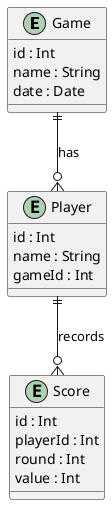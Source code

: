 
@startuml
entity "Game" {
  id : Int
  name : String
  date : Date
}

entity "Player" {
  id : Int
  name : String
  gameId : Int
}

entity "Score" {
  id : Int
  playerId : Int
  round : Int
  value : Int
}

Game ||--o{ Player : "has"
Player ||--o{ Score : "records"
@enduml

